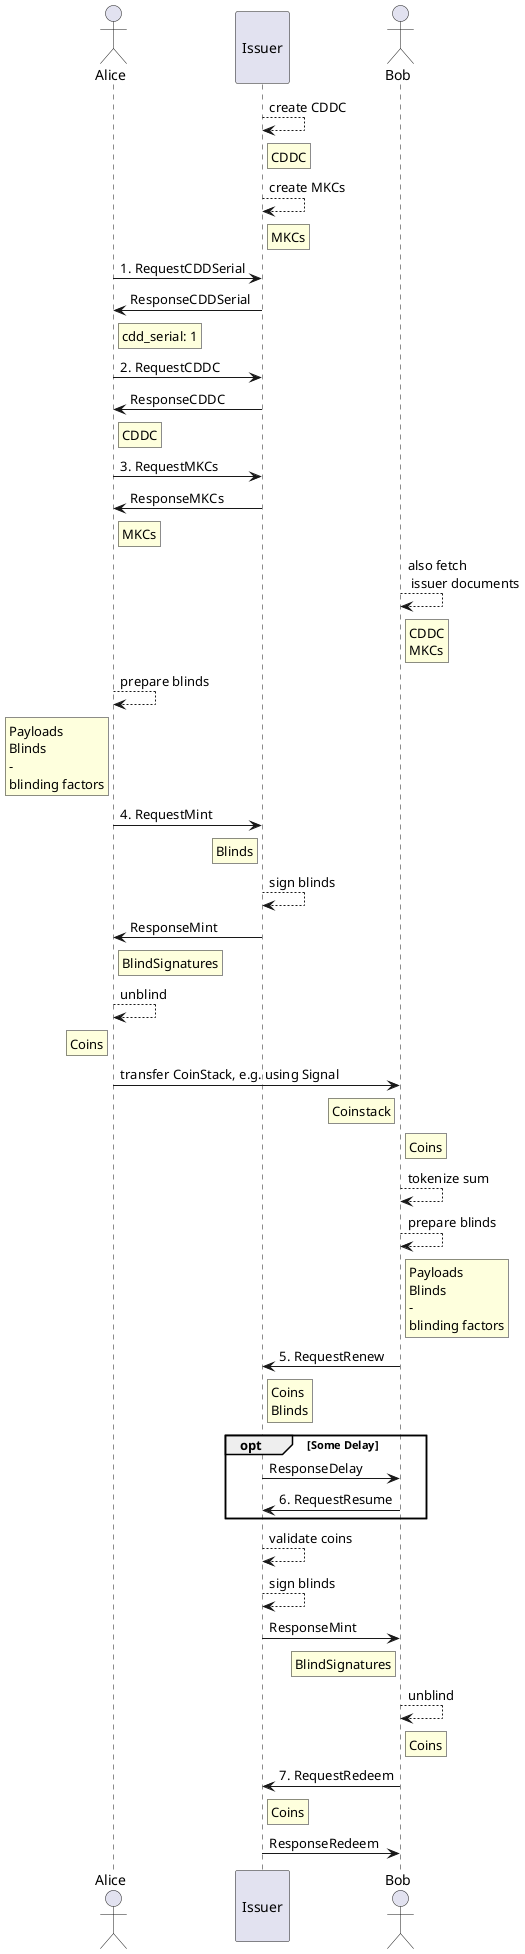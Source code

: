 @startuml


actor Alice as alice
participant "\nIssuer\n" as  issuer
actor Bob as bob

issuer --> issuer: create CDDC
rnote right of issuer: CDDC
issuer --> issuer: create MKCs
rnote right of issuer: MKCs


alice->issuer: 1. RequestCDDSerial
issuer->alice: ResponseCDDSerial
rnote right of alice: cdd_serial: 1

alice->issuer: 2. RequestCDDC
issuer->alice:  ResponseCDDC
rnote right of alice: CDDC

alice->issuer: 3. RequestMKCs
issuer->alice: ResponseMKCs
rnote right of alice: MKCs

bob-->bob: also fetch\n issuer documents
rnote right of bob: CDDC\nMKCs

alice --> alice: prepare blinds
rnote left of alice: Payloads\nBlinds\n-\nblinding factors

alice -> issuer: 4. RequestMint
rnote left of issuer: Blinds

issuer --> issuer: sign blinds

issuer -> alice: ResponseMint
rnote right of alice: BlindSignatures

alice --> alice: unblind
rnote left of alice: Coins

alice -> bob: transfer CoinStack, e.g. using Signal
rnote left of bob: Coinstack
rnote right of bob: Coins

bob --> bob: tokenize sum

bob --> bob: prepare blinds
rnote right of bob: Payloads\nBlinds\n-\nblinding factors

bob -> issuer: 5. RequestRenew
rnote right of issuer: Coins\nBlinds

opt Some Delay
    issuer -> bob: ResponseDelay
    bob -> issuer: 6. RequestResume
end

issuer-->issuer: validate coins
issuer --> issuer: sign blinds
issuer -> bob: ResponseMint
rnote left of bob: BlindSignatures

bob --> bob: unblind
rnote right of bob: Coins

bob -> issuer: 7. RequestRedeem
rnote right of issuer: Coins
issuer->bob: ResponseRedeem




@enduml
